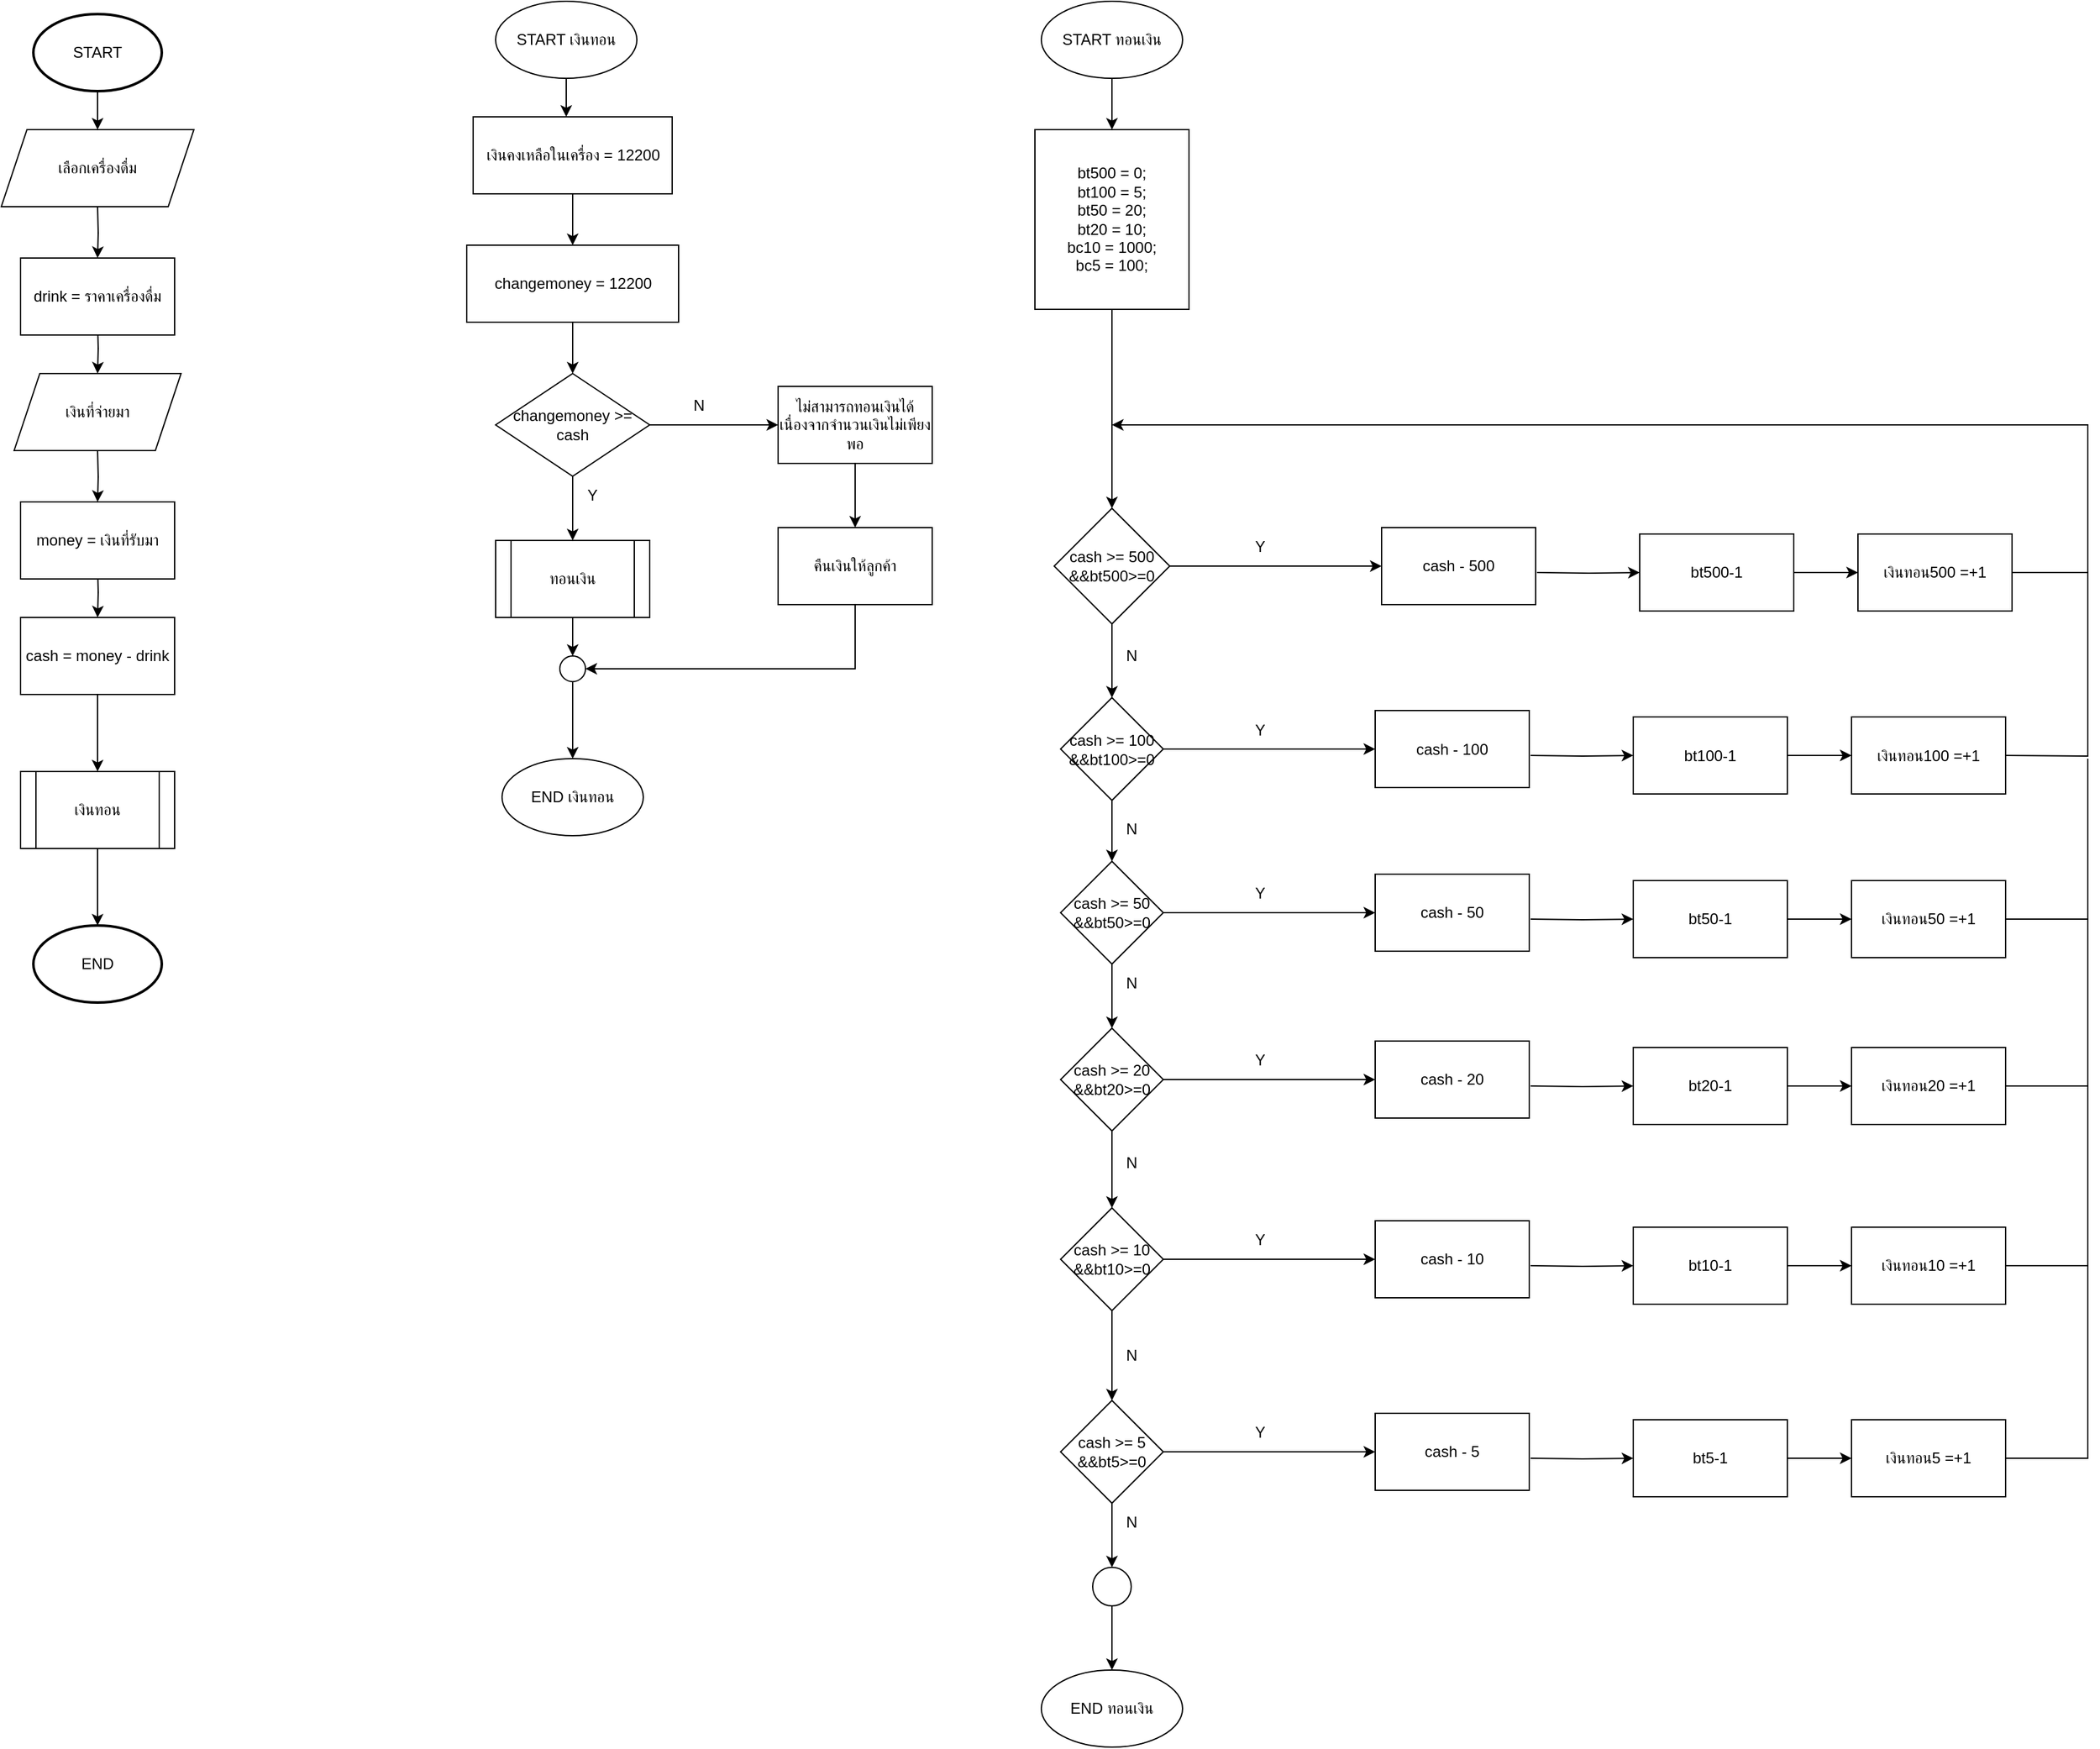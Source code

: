 <mxfile version="24.6.4" type="device">
  <diagram name="หน้า-1" id="tpBHYKowAlnKbJK_TrpN">
    <mxGraphModel dx="1120" dy="460" grid="1" gridSize="10" guides="1" tooltips="1" connect="1" arrows="1" fold="1" page="1" pageScale="1" pageWidth="4681" pageHeight="3300" math="0" shadow="0">
      <root>
        <mxCell id="0" />
        <mxCell id="1" parent="0" />
        <mxCell id="T2K4s7rNMHpPE5U1EB0A-11" style="edgeStyle=orthogonalEdgeStyle;rounded=0;orthogonalLoop=1;jettySize=auto;html=1;exitX=0.5;exitY=1;exitDx=0;exitDy=0;entryX=0.5;entryY=0;entryDx=0;entryDy=0;" edge="1" parent="1">
          <mxGeometry relative="1" as="geometry">
            <mxPoint x="480" y="170" as="sourcePoint" />
            <mxPoint x="480" y="210" as="targetPoint" />
          </mxGeometry>
        </mxCell>
        <mxCell id="T2K4s7rNMHpPE5U1EB0A-10" style="edgeStyle=orthogonalEdgeStyle;rounded=0;orthogonalLoop=1;jettySize=auto;html=1;exitX=0.5;exitY=1;exitDx=0;exitDy=0;exitPerimeter=0;entryX=0.5;entryY=0;entryDx=0;entryDy=0;" edge="1" parent="1" source="T2K4s7rNMHpPE5U1EB0A-7">
          <mxGeometry relative="1" as="geometry">
            <mxPoint x="480" y="110" as="targetPoint" />
          </mxGeometry>
        </mxCell>
        <mxCell id="T2K4s7rNMHpPE5U1EB0A-7" value="START" style="strokeWidth=2;html=1;shape=mxgraph.flowchart.start_1;whiteSpace=wrap;" vertex="1" parent="1">
          <mxGeometry x="430" y="20" width="100" height="60" as="geometry" />
        </mxCell>
        <mxCell id="T2K4s7rNMHpPE5U1EB0A-16" style="edgeStyle=orthogonalEdgeStyle;rounded=0;orthogonalLoop=1;jettySize=auto;html=1;exitX=0.5;exitY=1;exitDx=0;exitDy=0;entryX=0.5;entryY=0;entryDx=0;entryDy=0;" edge="1" parent="1">
          <mxGeometry relative="1" as="geometry">
            <mxPoint x="480" y="260" as="sourcePoint" />
            <mxPoint x="480" y="300" as="targetPoint" />
          </mxGeometry>
        </mxCell>
        <mxCell id="T2K4s7rNMHpPE5U1EB0A-19" style="edgeStyle=orthogonalEdgeStyle;rounded=0;orthogonalLoop=1;jettySize=auto;html=1;exitX=0.5;exitY=1;exitDx=0;exitDy=0;entryX=0.5;entryY=0;entryDx=0;entryDy=0;" edge="1" parent="1">
          <mxGeometry relative="1" as="geometry">
            <mxPoint x="480" y="360" as="sourcePoint" />
            <mxPoint x="480" y="400" as="targetPoint" />
          </mxGeometry>
        </mxCell>
        <mxCell id="T2K4s7rNMHpPE5U1EB0A-22" style="edgeStyle=orthogonalEdgeStyle;rounded=0;orthogonalLoop=1;jettySize=auto;html=1;exitX=0.5;exitY=1;exitDx=0;exitDy=0;entryX=0.5;entryY=0;entryDx=0;entryDy=0;" edge="1" parent="1">
          <mxGeometry relative="1" as="geometry">
            <mxPoint x="480" y="450" as="sourcePoint" />
            <mxPoint x="480" y="490" as="targetPoint" />
          </mxGeometry>
        </mxCell>
        <mxCell id="T2K4s7rNMHpPE5U1EB0A-26" style="edgeStyle=orthogonalEdgeStyle;rounded=0;orthogonalLoop=1;jettySize=auto;html=1;exitX=0.5;exitY=1;exitDx=0;exitDy=0;entryX=0.5;entryY=0;entryDx=0;entryDy=0;" edge="1" parent="1" source="T2K4s7rNMHpPE5U1EB0A-20">
          <mxGeometry relative="1" as="geometry">
            <mxPoint x="845" y="100" as="targetPoint" />
          </mxGeometry>
        </mxCell>
        <mxCell id="T2K4s7rNMHpPE5U1EB0A-20" value="START เงินทอน" style="ellipse;whiteSpace=wrap;html=1;" vertex="1" parent="1">
          <mxGeometry x="790" y="10" width="110" height="60" as="geometry" />
        </mxCell>
        <mxCell id="T2K4s7rNMHpPE5U1EB0A-29" style="edgeStyle=orthogonalEdgeStyle;rounded=0;orthogonalLoop=1;jettySize=auto;html=1;exitX=0.5;exitY=1;exitDx=0;exitDy=0;entryX=0.5;entryY=0;entryDx=0;entryDy=0;" edge="1" parent="1" source="T2K4s7rNMHpPE5U1EB0A-27" target="T2K4s7rNMHpPE5U1EB0A-28">
          <mxGeometry relative="1" as="geometry" />
        </mxCell>
        <mxCell id="T2K4s7rNMHpPE5U1EB0A-27" value="เงินคงเหลือในเครื่อง = 12200" style="rounded=0;whiteSpace=wrap;html=1;" vertex="1" parent="1">
          <mxGeometry x="772.5" y="100" width="155" height="60" as="geometry" />
        </mxCell>
        <mxCell id="T2K4s7rNMHpPE5U1EB0A-31" style="edgeStyle=orthogonalEdgeStyle;rounded=0;orthogonalLoop=1;jettySize=auto;html=1;exitX=0.5;exitY=1;exitDx=0;exitDy=0;entryX=0.5;entryY=0;entryDx=0;entryDy=0;" edge="1" parent="1" source="T2K4s7rNMHpPE5U1EB0A-28" target="T2K4s7rNMHpPE5U1EB0A-30">
          <mxGeometry relative="1" as="geometry" />
        </mxCell>
        <mxCell id="T2K4s7rNMHpPE5U1EB0A-28" value="&lt;div&gt;changemoney = 12200&lt;/div&gt;" style="rounded=0;whiteSpace=wrap;html=1;" vertex="1" parent="1">
          <mxGeometry x="767.5" y="200" width="165" height="60" as="geometry" />
        </mxCell>
        <mxCell id="T2K4s7rNMHpPE5U1EB0A-30" value="changemoney &amp;gt;= cash" style="rhombus;whiteSpace=wrap;html=1;" vertex="1" parent="1">
          <mxGeometry x="790" y="300" width="120" height="80" as="geometry" />
        </mxCell>
        <mxCell id="T2K4s7rNMHpPE5U1EB0A-32" value="ไม่สามารถทอนเงินได้&lt;div&gt;เนื่องจากจำนวนเงินไม่เพียงพอ&lt;/div&gt;" style="rounded=0;whiteSpace=wrap;html=1;" vertex="1" parent="1">
          <mxGeometry x="1010" y="310" width="120" height="60" as="geometry" />
        </mxCell>
        <mxCell id="T2K4s7rNMHpPE5U1EB0A-33" value="" style="endArrow=classic;html=1;rounded=0;entryX=0;entryY=0.5;entryDx=0;entryDy=0;exitX=1;exitY=0.5;exitDx=0;exitDy=0;" edge="1" parent="1" source="T2K4s7rNMHpPE5U1EB0A-30" target="T2K4s7rNMHpPE5U1EB0A-32">
          <mxGeometry width="50" height="50" relative="1" as="geometry">
            <mxPoint x="880" y="370" as="sourcePoint" />
            <mxPoint x="930" y="320" as="targetPoint" />
          </mxGeometry>
        </mxCell>
        <mxCell id="T2K4s7rNMHpPE5U1EB0A-34" value="drink = ราคาเครื่องดื่ม" style="rounded=0;whiteSpace=wrap;html=1;" vertex="1" parent="1">
          <mxGeometry x="420" y="210" width="120" height="60" as="geometry" />
        </mxCell>
        <mxCell id="T2K4s7rNMHpPE5U1EB0A-35" value="เลือกเครื่องดื่ม" style="shape=parallelogram;perimeter=parallelogramPerimeter;whiteSpace=wrap;html=1;fixedSize=1;" vertex="1" parent="1">
          <mxGeometry x="405" y="110" width="150" height="60" as="geometry" />
        </mxCell>
        <mxCell id="T2K4s7rNMHpPE5U1EB0A-36" value="money = เงินที่รับมา" style="rounded=0;whiteSpace=wrap;html=1;" vertex="1" parent="1">
          <mxGeometry x="420" y="400" width="120" height="60" as="geometry" />
        </mxCell>
        <mxCell id="T2K4s7rNMHpPE5U1EB0A-37" value="เงินที่จ่ายมา" style="shape=parallelogram;perimeter=parallelogramPerimeter;whiteSpace=wrap;html=1;fixedSize=1;" vertex="1" parent="1">
          <mxGeometry x="415" y="300" width="130" height="60" as="geometry" />
        </mxCell>
        <mxCell id="T2K4s7rNMHpPE5U1EB0A-38" value="คืนเงินให้ลูกค้า" style="rounded=0;whiteSpace=wrap;html=1;" vertex="1" parent="1">
          <mxGeometry x="1010" y="420" width="120" height="60" as="geometry" />
        </mxCell>
        <mxCell id="T2K4s7rNMHpPE5U1EB0A-39" value="" style="endArrow=classic;html=1;rounded=0;entryX=0.5;entryY=0;entryDx=0;entryDy=0;exitX=0.5;exitY=1;exitDx=0;exitDy=0;" edge="1" parent="1" source="T2K4s7rNMHpPE5U1EB0A-32" target="T2K4s7rNMHpPE5U1EB0A-38">
          <mxGeometry width="50" height="50" relative="1" as="geometry">
            <mxPoint x="900" y="370" as="sourcePoint" />
            <mxPoint x="950" y="320" as="targetPoint" />
          </mxGeometry>
        </mxCell>
        <mxCell id="T2K4s7rNMHpPE5U1EB0A-43" value="ทอนเงิน" style="shape=process;whiteSpace=wrap;html=1;backgroundOutline=1;" vertex="1" parent="1">
          <mxGeometry x="790" y="430" width="120" height="60" as="geometry" />
        </mxCell>
        <mxCell id="T2K4s7rNMHpPE5U1EB0A-44" value="" style="endArrow=classic;html=1;rounded=0;exitX=0.5;exitY=1;exitDx=0;exitDy=0;entryX=0.5;entryY=0;entryDx=0;entryDy=0;" edge="1" parent="1" source="T2K4s7rNMHpPE5U1EB0A-30" target="T2K4s7rNMHpPE5U1EB0A-43">
          <mxGeometry width="50" height="50" relative="1" as="geometry">
            <mxPoint x="860" y="420" as="sourcePoint" />
            <mxPoint x="910" y="370" as="targetPoint" />
          </mxGeometry>
        </mxCell>
        <mxCell id="T2K4s7rNMHpPE5U1EB0A-45" value="" style="verticalLabelPosition=bottom;verticalAlign=top;html=1;shape=mxgraph.flowchart.on-page_reference;" vertex="1" parent="1">
          <mxGeometry x="840" y="520" width="20" height="20" as="geometry" />
        </mxCell>
        <mxCell id="T2K4s7rNMHpPE5U1EB0A-46" value="" style="endArrow=classic;html=1;rounded=0;entryX=0.5;entryY=0;entryDx=0;entryDy=0;entryPerimeter=0;exitX=0.5;exitY=1;exitDx=0;exitDy=0;" edge="1" parent="1" source="T2K4s7rNMHpPE5U1EB0A-43" target="T2K4s7rNMHpPE5U1EB0A-45">
          <mxGeometry width="50" height="50" relative="1" as="geometry">
            <mxPoint x="710" y="500" as="sourcePoint" />
            <mxPoint x="760" y="450" as="targetPoint" />
          </mxGeometry>
        </mxCell>
        <mxCell id="T2K4s7rNMHpPE5U1EB0A-47" value="" style="endArrow=classic;html=1;rounded=0;exitX=0.5;exitY=1;exitDx=0;exitDy=0;entryX=1;entryY=0.5;entryDx=0;entryDy=0;entryPerimeter=0;" edge="1" parent="1" source="T2K4s7rNMHpPE5U1EB0A-38" target="T2K4s7rNMHpPE5U1EB0A-45">
          <mxGeometry width="50" height="50" relative="1" as="geometry">
            <mxPoint x="710" y="500" as="sourcePoint" />
            <mxPoint x="760" y="450" as="targetPoint" />
            <Array as="points">
              <mxPoint x="1070" y="530" />
            </Array>
          </mxGeometry>
        </mxCell>
        <mxCell id="T2K4s7rNMHpPE5U1EB0A-48" value="" style="endArrow=classic;html=1;rounded=0;exitX=0.5;exitY=1;exitDx=0;exitDy=0;exitPerimeter=0;" edge="1" parent="1" source="T2K4s7rNMHpPE5U1EB0A-45">
          <mxGeometry width="50" height="50" relative="1" as="geometry">
            <mxPoint x="710" y="500" as="sourcePoint" />
            <mxPoint x="850" y="600" as="targetPoint" />
          </mxGeometry>
        </mxCell>
        <mxCell id="T2K4s7rNMHpPE5U1EB0A-49" value="END เงินทอน" style="ellipse;whiteSpace=wrap;html=1;" vertex="1" parent="1">
          <mxGeometry x="795" y="600" width="110" height="60" as="geometry" />
        </mxCell>
        <mxCell id="T2K4s7rNMHpPE5U1EB0A-52" style="edgeStyle=orthogonalEdgeStyle;rounded=0;orthogonalLoop=1;jettySize=auto;html=1;exitX=0.5;exitY=1;exitDx=0;exitDy=0;entryX=0.5;entryY=0;entryDx=0;entryDy=0;" edge="1" parent="1" source="T2K4s7rNMHpPE5U1EB0A-50" target="T2K4s7rNMHpPE5U1EB0A-51">
          <mxGeometry relative="1" as="geometry" />
        </mxCell>
        <mxCell id="T2K4s7rNMHpPE5U1EB0A-50" value="START ทอนเงิน" style="ellipse;whiteSpace=wrap;html=1;" vertex="1" parent="1">
          <mxGeometry x="1215" y="10" width="110" height="60" as="geometry" />
        </mxCell>
        <mxCell id="T2K4s7rNMHpPE5U1EB0A-154" style="edgeStyle=orthogonalEdgeStyle;rounded=0;orthogonalLoop=1;jettySize=auto;html=1;exitX=0.5;exitY=1;exitDx=0;exitDy=0;entryX=0.5;entryY=0;entryDx=0;entryDy=0;" edge="1" parent="1" source="T2K4s7rNMHpPE5U1EB0A-51" target="T2K4s7rNMHpPE5U1EB0A-60">
          <mxGeometry relative="1" as="geometry" />
        </mxCell>
        <mxCell id="T2K4s7rNMHpPE5U1EB0A-51" value="bt500 = 0;&lt;div&gt;bt100 = 5;&lt;/div&gt;&lt;div&gt;bt50 = 20;&lt;/div&gt;&lt;div&gt;bt20 = 10;&lt;/div&gt;&lt;div&gt;bc10 = 1000;&lt;/div&gt;&lt;div&gt;bc5 = 100;&lt;/div&gt;" style="whiteSpace=wrap;html=1;" vertex="1" parent="1">
          <mxGeometry x="1210" y="110" width="120" height="140" as="geometry" />
        </mxCell>
        <mxCell id="T2K4s7rNMHpPE5U1EB0A-53" value="N" style="text;html=1;align=center;verticalAlign=middle;resizable=0;points=[];autosize=1;strokeColor=none;fillColor=none;" vertex="1" parent="1">
          <mxGeometry x="932.5" y="310" width="30" height="30" as="geometry" />
        </mxCell>
        <mxCell id="T2K4s7rNMHpPE5U1EB0A-55" value="Y" style="text;html=1;align=center;verticalAlign=middle;resizable=0;points=[];autosize=1;strokeColor=none;fillColor=none;" vertex="1" parent="1">
          <mxGeometry x="850" y="380" width="30" height="30" as="geometry" />
        </mxCell>
        <mxCell id="T2K4s7rNMHpPE5U1EB0A-58" value="cash = money - drink" style="rounded=0;whiteSpace=wrap;html=1;" vertex="1" parent="1">
          <mxGeometry x="420" y="490" width="120" height="60" as="geometry" />
        </mxCell>
        <mxCell id="T2K4s7rNMHpPE5U1EB0A-60" value="cash &amp;gt;= 500 &amp;amp;&amp;amp;bt500&amp;gt;=0" style="rhombus;whiteSpace=wrap;html=1;" vertex="1" parent="1">
          <mxGeometry x="1225" y="405" width="90" height="90" as="geometry" />
        </mxCell>
        <mxCell id="T2K4s7rNMHpPE5U1EB0A-62" value="" style="endArrow=classic;html=1;rounded=0;exitX=0.5;exitY=1;exitDx=0;exitDy=0;entryX=0.5;entryY=0;entryDx=0;entryDy=0;" edge="1" parent="1" source="T2K4s7rNMHpPE5U1EB0A-60" target="T2K4s7rNMHpPE5U1EB0A-75">
          <mxGeometry width="50" height="50" relative="1" as="geometry">
            <mxPoint x="1310" y="365" as="sourcePoint" />
            <mxPoint x="1270" y="515" as="targetPoint" />
          </mxGeometry>
        </mxCell>
        <mxCell id="T2K4s7rNMHpPE5U1EB0A-64" value="N" style="text;html=1;align=center;verticalAlign=middle;resizable=0;points=[];autosize=1;strokeColor=none;fillColor=none;" vertex="1" parent="1">
          <mxGeometry x="1270" y="505" width="30" height="30" as="geometry" />
        </mxCell>
        <mxCell id="T2K4s7rNMHpPE5U1EB0A-65" value="" style="endArrow=classic;html=1;rounded=0;exitX=1;exitY=0.5;exitDx=0;exitDy=0;entryX=0;entryY=0.5;entryDx=0;entryDy=0;" edge="1" parent="1" source="T2K4s7rNMHpPE5U1EB0A-60" target="T2K4s7rNMHpPE5U1EB0A-72">
          <mxGeometry width="50" height="50" relative="1" as="geometry">
            <mxPoint x="1730" y="505" as="sourcePoint" />
            <mxPoint x="1480" y="400" as="targetPoint" />
          </mxGeometry>
        </mxCell>
        <mxCell id="T2K4s7rNMHpPE5U1EB0A-74" style="edgeStyle=orthogonalEdgeStyle;rounded=0;orthogonalLoop=1;jettySize=auto;html=1;exitX=1;exitY=0.5;exitDx=0;exitDy=0;entryX=0;entryY=0.5;entryDx=0;entryDy=0;" edge="1" parent="1" target="T2K4s7rNMHpPE5U1EB0A-73">
          <mxGeometry relative="1" as="geometry">
            <mxPoint x="1601" y="455" as="sourcePoint" />
          </mxGeometry>
        </mxCell>
        <mxCell id="T2K4s7rNMHpPE5U1EB0A-72" value="cash - 500" style="rounded=0;whiteSpace=wrap;html=1;" vertex="1" parent="1">
          <mxGeometry x="1480" y="420" width="120" height="60" as="geometry" />
        </mxCell>
        <mxCell id="T2K4s7rNMHpPE5U1EB0A-77" style="edgeStyle=orthogonalEdgeStyle;rounded=0;orthogonalLoop=1;jettySize=auto;html=1;exitX=1;exitY=0.5;exitDx=0;exitDy=0;entryX=0;entryY=0.5;entryDx=0;entryDy=0;" edge="1" parent="1" source="T2K4s7rNMHpPE5U1EB0A-73">
          <mxGeometry relative="1" as="geometry">
            <mxPoint x="1851" y="455" as="targetPoint" />
          </mxGeometry>
        </mxCell>
        <mxCell id="T2K4s7rNMHpPE5U1EB0A-73" value="bt500-1" style="rounded=0;whiteSpace=wrap;html=1;" vertex="1" parent="1">
          <mxGeometry x="1681" y="425" width="120" height="60" as="geometry" />
        </mxCell>
        <mxCell id="T2K4s7rNMHpPE5U1EB0A-104" style="edgeStyle=orthogonalEdgeStyle;rounded=0;orthogonalLoop=1;jettySize=auto;html=1;exitX=0.5;exitY=1;exitDx=0;exitDy=0;entryX=0.5;entryY=0;entryDx=0;entryDy=0;" edge="1" parent="1" source="T2K4s7rNMHpPE5U1EB0A-75" target="T2K4s7rNMHpPE5U1EB0A-96">
          <mxGeometry relative="1" as="geometry" />
        </mxCell>
        <mxCell id="T2K4s7rNMHpPE5U1EB0A-75" value="cash &amp;gt;= 100 &amp;amp;&amp;amp;bt100&amp;gt;=0" style="rhombus;whiteSpace=wrap;html=1;" vertex="1" parent="1">
          <mxGeometry x="1230" y="552.5" width="80" height="80" as="geometry" />
        </mxCell>
        <mxCell id="T2K4s7rNMHpPE5U1EB0A-76" value="เงินทอน500 =+1" style="rounded=0;whiteSpace=wrap;html=1;" vertex="1" parent="1">
          <mxGeometry x="1851" y="425" width="120" height="60" as="geometry" />
        </mxCell>
        <mxCell id="T2K4s7rNMHpPE5U1EB0A-84" value="" style="endArrow=classic;html=1;rounded=0;exitX=1;exitY=0.5;exitDx=0;exitDy=0;" edge="1" parent="1" source="T2K4s7rNMHpPE5U1EB0A-76">
          <mxGeometry width="50" height="50" relative="1" as="geometry">
            <mxPoint x="1460" y="470" as="sourcePoint" />
            <mxPoint x="1270" y="340" as="targetPoint" />
            <Array as="points">
              <mxPoint x="2030" y="455" />
              <mxPoint x="2030" y="340" />
            </Array>
          </mxGeometry>
        </mxCell>
        <mxCell id="T2K4s7rNMHpPE5U1EB0A-85" value="" style="endArrow=classic;html=1;rounded=0;exitX=1;exitY=0.5;exitDx=0;exitDy=0;entryX=0;entryY=0.5;entryDx=0;entryDy=0;" edge="1" parent="1" target="T2K4s7rNMHpPE5U1EB0A-87">
          <mxGeometry width="50" height="50" relative="1" as="geometry">
            <mxPoint x="1310" y="592.5" as="sourcePoint" />
            <mxPoint x="1475" y="542.5" as="targetPoint" />
          </mxGeometry>
        </mxCell>
        <mxCell id="T2K4s7rNMHpPE5U1EB0A-86" style="edgeStyle=orthogonalEdgeStyle;rounded=0;orthogonalLoop=1;jettySize=auto;html=1;exitX=1;exitY=0.5;exitDx=0;exitDy=0;entryX=0;entryY=0.5;entryDx=0;entryDy=0;" edge="1" parent="1" target="T2K4s7rNMHpPE5U1EB0A-89">
          <mxGeometry relative="1" as="geometry">
            <mxPoint x="1596" y="597.5" as="sourcePoint" />
          </mxGeometry>
        </mxCell>
        <mxCell id="T2K4s7rNMHpPE5U1EB0A-87" value="cash - 100" style="rounded=0;whiteSpace=wrap;html=1;" vertex="1" parent="1">
          <mxGeometry x="1475" y="562.5" width="120" height="60" as="geometry" />
        </mxCell>
        <mxCell id="T2K4s7rNMHpPE5U1EB0A-88" style="edgeStyle=orthogonalEdgeStyle;rounded=0;orthogonalLoop=1;jettySize=auto;html=1;exitX=1;exitY=0.5;exitDx=0;exitDy=0;entryX=0;entryY=0.5;entryDx=0;entryDy=0;" edge="1" parent="1" source="T2K4s7rNMHpPE5U1EB0A-89">
          <mxGeometry relative="1" as="geometry">
            <mxPoint x="1846" y="597.5" as="targetPoint" />
          </mxGeometry>
        </mxCell>
        <mxCell id="T2K4s7rNMHpPE5U1EB0A-89" value="bt100-1" style="rounded=0;whiteSpace=wrap;html=1;" vertex="1" parent="1">
          <mxGeometry x="1676" y="567.5" width="120" height="60" as="geometry" />
        </mxCell>
        <mxCell id="T2K4s7rNMHpPE5U1EB0A-90" value="เงินทอน100 =+1" style="rounded=0;whiteSpace=wrap;html=1;" vertex="1" parent="1">
          <mxGeometry x="1846" y="567.5" width="120" height="60" as="geometry" />
        </mxCell>
        <mxCell id="T2K4s7rNMHpPE5U1EB0A-92" value="Y" style="text;html=1;align=center;verticalAlign=middle;resizable=0;points=[];autosize=1;strokeColor=none;fillColor=none;" vertex="1" parent="1">
          <mxGeometry x="1370" y="420" width="30" height="30" as="geometry" />
        </mxCell>
        <mxCell id="T2K4s7rNMHpPE5U1EB0A-93" value="Y" style="text;html=1;align=center;verticalAlign=middle;resizable=0;points=[];autosize=1;strokeColor=none;fillColor=none;" vertex="1" parent="1">
          <mxGeometry x="1370" y="562.5" width="30" height="30" as="geometry" />
        </mxCell>
        <mxCell id="T2K4s7rNMHpPE5U1EB0A-138" style="edgeStyle=orthogonalEdgeStyle;rounded=0;orthogonalLoop=1;jettySize=auto;html=1;exitX=0.5;exitY=1;exitDx=0;exitDy=0;entryX=0.5;entryY=0;entryDx=0;entryDy=0;" edge="1" parent="1" source="T2K4s7rNMHpPE5U1EB0A-96" target="T2K4s7rNMHpPE5U1EB0A-107">
          <mxGeometry relative="1" as="geometry" />
        </mxCell>
        <mxCell id="T2K4s7rNMHpPE5U1EB0A-96" value="cash &amp;gt;= 50 &amp;amp;&amp;amp;bt50&amp;gt;=0" style="rhombus;whiteSpace=wrap;html=1;" vertex="1" parent="1">
          <mxGeometry x="1230" y="680" width="80" height="80" as="geometry" />
        </mxCell>
        <mxCell id="T2K4s7rNMHpPE5U1EB0A-97" value="" style="endArrow=classic;html=1;rounded=0;exitX=1;exitY=0.5;exitDx=0;exitDy=0;entryX=0;entryY=0.5;entryDx=0;entryDy=0;" edge="1" parent="1" target="T2K4s7rNMHpPE5U1EB0A-99">
          <mxGeometry width="50" height="50" relative="1" as="geometry">
            <mxPoint x="1310" y="720" as="sourcePoint" />
            <mxPoint x="1475" y="670" as="targetPoint" />
          </mxGeometry>
        </mxCell>
        <mxCell id="T2K4s7rNMHpPE5U1EB0A-98" style="edgeStyle=orthogonalEdgeStyle;rounded=0;orthogonalLoop=1;jettySize=auto;html=1;exitX=1;exitY=0.5;exitDx=0;exitDy=0;entryX=0;entryY=0.5;entryDx=0;entryDy=0;" edge="1" parent="1" target="T2K4s7rNMHpPE5U1EB0A-101">
          <mxGeometry relative="1" as="geometry">
            <mxPoint x="1596" y="725" as="sourcePoint" />
          </mxGeometry>
        </mxCell>
        <mxCell id="T2K4s7rNMHpPE5U1EB0A-99" value="cash - 50" style="rounded=0;whiteSpace=wrap;html=1;" vertex="1" parent="1">
          <mxGeometry x="1475" y="690" width="120" height="60" as="geometry" />
        </mxCell>
        <mxCell id="T2K4s7rNMHpPE5U1EB0A-100" style="edgeStyle=orthogonalEdgeStyle;rounded=0;orthogonalLoop=1;jettySize=auto;html=1;exitX=1;exitY=0.5;exitDx=0;exitDy=0;entryX=0;entryY=0.5;entryDx=0;entryDy=0;" edge="1" parent="1" source="T2K4s7rNMHpPE5U1EB0A-101">
          <mxGeometry relative="1" as="geometry">
            <mxPoint x="1846" y="725" as="targetPoint" />
          </mxGeometry>
        </mxCell>
        <mxCell id="T2K4s7rNMHpPE5U1EB0A-101" value="bt50-1" style="rounded=0;whiteSpace=wrap;html=1;" vertex="1" parent="1">
          <mxGeometry x="1676" y="695" width="120" height="60" as="geometry" />
        </mxCell>
        <mxCell id="T2K4s7rNMHpPE5U1EB0A-102" value="เงินทอน50 =+1" style="rounded=0;whiteSpace=wrap;html=1;" vertex="1" parent="1">
          <mxGeometry x="1846" y="695" width="120" height="60" as="geometry" />
        </mxCell>
        <mxCell id="T2K4s7rNMHpPE5U1EB0A-103" value="Y" style="text;html=1;align=center;verticalAlign=middle;resizable=0;points=[];autosize=1;strokeColor=none;fillColor=none;" vertex="1" parent="1">
          <mxGeometry x="1370" y="690" width="30" height="30" as="geometry" />
        </mxCell>
        <mxCell id="T2K4s7rNMHpPE5U1EB0A-106" value="N" style="text;html=1;align=center;verticalAlign=middle;resizable=0;points=[];autosize=1;strokeColor=none;fillColor=none;" vertex="1" parent="1">
          <mxGeometry x="1270" y="640" width="30" height="30" as="geometry" />
        </mxCell>
        <mxCell id="T2K4s7rNMHpPE5U1EB0A-139" style="edgeStyle=orthogonalEdgeStyle;rounded=0;orthogonalLoop=1;jettySize=auto;html=1;exitX=0.5;exitY=1;exitDx=0;exitDy=0;entryX=0.5;entryY=0;entryDx=0;entryDy=0;" edge="1" parent="1" source="T2K4s7rNMHpPE5U1EB0A-107" target="T2K4s7rNMHpPE5U1EB0A-115">
          <mxGeometry relative="1" as="geometry" />
        </mxCell>
        <mxCell id="T2K4s7rNMHpPE5U1EB0A-107" value="cash &amp;gt;= 20 &amp;amp;&amp;amp;bt20&amp;gt;=0" style="rhombus;whiteSpace=wrap;html=1;" vertex="1" parent="1">
          <mxGeometry x="1230" y="810" width="80" height="80" as="geometry" />
        </mxCell>
        <mxCell id="T2K4s7rNMHpPE5U1EB0A-108" value="" style="endArrow=classic;html=1;rounded=0;exitX=1;exitY=0.5;exitDx=0;exitDy=0;entryX=0;entryY=0.5;entryDx=0;entryDy=0;" edge="1" parent="1" target="T2K4s7rNMHpPE5U1EB0A-110">
          <mxGeometry width="50" height="50" relative="1" as="geometry">
            <mxPoint x="1310" y="850" as="sourcePoint" />
            <mxPoint x="1475" y="800" as="targetPoint" />
          </mxGeometry>
        </mxCell>
        <mxCell id="T2K4s7rNMHpPE5U1EB0A-109" style="edgeStyle=orthogonalEdgeStyle;rounded=0;orthogonalLoop=1;jettySize=auto;html=1;exitX=1;exitY=0.5;exitDx=0;exitDy=0;entryX=0;entryY=0.5;entryDx=0;entryDy=0;" edge="1" parent="1" target="T2K4s7rNMHpPE5U1EB0A-112">
          <mxGeometry relative="1" as="geometry">
            <mxPoint x="1596" y="855" as="sourcePoint" />
          </mxGeometry>
        </mxCell>
        <mxCell id="T2K4s7rNMHpPE5U1EB0A-110" value="cash - 20" style="rounded=0;whiteSpace=wrap;html=1;" vertex="1" parent="1">
          <mxGeometry x="1475" y="820" width="120" height="60" as="geometry" />
        </mxCell>
        <mxCell id="T2K4s7rNMHpPE5U1EB0A-111" style="edgeStyle=orthogonalEdgeStyle;rounded=0;orthogonalLoop=1;jettySize=auto;html=1;exitX=1;exitY=0.5;exitDx=0;exitDy=0;entryX=0;entryY=0.5;entryDx=0;entryDy=0;" edge="1" parent="1" source="T2K4s7rNMHpPE5U1EB0A-112">
          <mxGeometry relative="1" as="geometry">
            <mxPoint x="1846" y="855" as="targetPoint" />
          </mxGeometry>
        </mxCell>
        <mxCell id="T2K4s7rNMHpPE5U1EB0A-112" value="bt20-1" style="rounded=0;whiteSpace=wrap;html=1;" vertex="1" parent="1">
          <mxGeometry x="1676" y="825" width="120" height="60" as="geometry" />
        </mxCell>
        <mxCell id="T2K4s7rNMHpPE5U1EB0A-113" value="เงินทอน20 =+1" style="rounded=0;whiteSpace=wrap;html=1;" vertex="1" parent="1">
          <mxGeometry x="1846" y="825" width="120" height="60" as="geometry" />
        </mxCell>
        <mxCell id="T2K4s7rNMHpPE5U1EB0A-114" value="Y" style="text;html=1;align=center;verticalAlign=middle;resizable=0;points=[];autosize=1;strokeColor=none;fillColor=none;" vertex="1" parent="1">
          <mxGeometry x="1370" y="820" width="30" height="30" as="geometry" />
        </mxCell>
        <mxCell id="T2K4s7rNMHpPE5U1EB0A-140" style="edgeStyle=orthogonalEdgeStyle;rounded=0;orthogonalLoop=1;jettySize=auto;html=1;exitX=0.5;exitY=1;exitDx=0;exitDy=0;entryX=0.5;entryY=0;entryDx=0;entryDy=0;" edge="1" parent="1" source="T2K4s7rNMHpPE5U1EB0A-115" target="T2K4s7rNMHpPE5U1EB0A-123">
          <mxGeometry relative="1" as="geometry" />
        </mxCell>
        <mxCell id="T2K4s7rNMHpPE5U1EB0A-115" value="cash &amp;gt;= 10 &amp;amp;&amp;amp;bt10&amp;gt;=0" style="rhombus;whiteSpace=wrap;html=1;" vertex="1" parent="1">
          <mxGeometry x="1230" y="950" width="80" height="80" as="geometry" />
        </mxCell>
        <mxCell id="T2K4s7rNMHpPE5U1EB0A-116" value="" style="endArrow=classic;html=1;rounded=0;exitX=1;exitY=0.5;exitDx=0;exitDy=0;entryX=0;entryY=0.5;entryDx=0;entryDy=0;" edge="1" parent="1" target="T2K4s7rNMHpPE5U1EB0A-118">
          <mxGeometry width="50" height="50" relative="1" as="geometry">
            <mxPoint x="1310" y="990" as="sourcePoint" />
            <mxPoint x="1475" y="940" as="targetPoint" />
          </mxGeometry>
        </mxCell>
        <mxCell id="T2K4s7rNMHpPE5U1EB0A-117" style="edgeStyle=orthogonalEdgeStyle;rounded=0;orthogonalLoop=1;jettySize=auto;html=1;exitX=1;exitY=0.5;exitDx=0;exitDy=0;entryX=0;entryY=0.5;entryDx=0;entryDy=0;" edge="1" parent="1" target="T2K4s7rNMHpPE5U1EB0A-120">
          <mxGeometry relative="1" as="geometry">
            <mxPoint x="1596" y="995" as="sourcePoint" />
          </mxGeometry>
        </mxCell>
        <mxCell id="T2K4s7rNMHpPE5U1EB0A-118" value="cash - 10" style="rounded=0;whiteSpace=wrap;html=1;" vertex="1" parent="1">
          <mxGeometry x="1475" y="960" width="120" height="60" as="geometry" />
        </mxCell>
        <mxCell id="T2K4s7rNMHpPE5U1EB0A-119" style="edgeStyle=orthogonalEdgeStyle;rounded=0;orthogonalLoop=1;jettySize=auto;html=1;exitX=1;exitY=0.5;exitDx=0;exitDy=0;entryX=0;entryY=0.5;entryDx=0;entryDy=0;" edge="1" parent="1" source="T2K4s7rNMHpPE5U1EB0A-120">
          <mxGeometry relative="1" as="geometry">
            <mxPoint x="1846" y="995" as="targetPoint" />
          </mxGeometry>
        </mxCell>
        <mxCell id="T2K4s7rNMHpPE5U1EB0A-120" value="bt10-1" style="rounded=0;whiteSpace=wrap;html=1;" vertex="1" parent="1">
          <mxGeometry x="1676" y="965" width="120" height="60" as="geometry" />
        </mxCell>
        <mxCell id="T2K4s7rNMHpPE5U1EB0A-121" value="เงินทอน10 =+1" style="rounded=0;whiteSpace=wrap;html=1;" vertex="1" parent="1">
          <mxGeometry x="1846" y="965" width="120" height="60" as="geometry" />
        </mxCell>
        <mxCell id="T2K4s7rNMHpPE5U1EB0A-122" value="Y" style="text;html=1;align=center;verticalAlign=middle;resizable=0;points=[];autosize=1;strokeColor=none;fillColor=none;" vertex="1" parent="1">
          <mxGeometry x="1370" y="960" width="30" height="30" as="geometry" />
        </mxCell>
        <mxCell id="T2K4s7rNMHpPE5U1EB0A-123" value="cash &amp;gt;= 5 &amp;amp;&amp;amp;bt5&amp;gt;=0" style="rhombus;whiteSpace=wrap;html=1;" vertex="1" parent="1">
          <mxGeometry x="1230" y="1100" width="80" height="80" as="geometry" />
        </mxCell>
        <mxCell id="T2K4s7rNMHpPE5U1EB0A-124" value="" style="endArrow=classic;html=1;rounded=0;exitX=1;exitY=0.5;exitDx=0;exitDy=0;entryX=0;entryY=0.5;entryDx=0;entryDy=0;" edge="1" parent="1" target="T2K4s7rNMHpPE5U1EB0A-126">
          <mxGeometry width="50" height="50" relative="1" as="geometry">
            <mxPoint x="1310" y="1140" as="sourcePoint" />
            <mxPoint x="1475" y="1090" as="targetPoint" />
          </mxGeometry>
        </mxCell>
        <mxCell id="T2K4s7rNMHpPE5U1EB0A-125" style="edgeStyle=orthogonalEdgeStyle;rounded=0;orthogonalLoop=1;jettySize=auto;html=1;exitX=1;exitY=0.5;exitDx=0;exitDy=0;entryX=0;entryY=0.5;entryDx=0;entryDy=0;" edge="1" parent="1" target="T2K4s7rNMHpPE5U1EB0A-128">
          <mxGeometry relative="1" as="geometry">
            <mxPoint x="1596" y="1145" as="sourcePoint" />
          </mxGeometry>
        </mxCell>
        <mxCell id="T2K4s7rNMHpPE5U1EB0A-126" value="cash - 5" style="rounded=0;whiteSpace=wrap;html=1;" vertex="1" parent="1">
          <mxGeometry x="1475" y="1110" width="120" height="60" as="geometry" />
        </mxCell>
        <mxCell id="T2K4s7rNMHpPE5U1EB0A-127" style="edgeStyle=orthogonalEdgeStyle;rounded=0;orthogonalLoop=1;jettySize=auto;html=1;exitX=1;exitY=0.5;exitDx=0;exitDy=0;entryX=0;entryY=0.5;entryDx=0;entryDy=0;" edge="1" parent="1" source="T2K4s7rNMHpPE5U1EB0A-128">
          <mxGeometry relative="1" as="geometry">
            <mxPoint x="1846" y="1145" as="targetPoint" />
          </mxGeometry>
        </mxCell>
        <mxCell id="T2K4s7rNMHpPE5U1EB0A-128" value="bt5-1" style="rounded=0;whiteSpace=wrap;html=1;" vertex="1" parent="1">
          <mxGeometry x="1676" y="1115" width="120" height="60" as="geometry" />
        </mxCell>
        <mxCell id="T2K4s7rNMHpPE5U1EB0A-129" value="เงินทอน5 =+1" style="rounded=0;whiteSpace=wrap;html=1;" vertex="1" parent="1">
          <mxGeometry x="1846" y="1115" width="120" height="60" as="geometry" />
        </mxCell>
        <mxCell id="T2K4s7rNMHpPE5U1EB0A-130" value="Y" style="text;html=1;align=center;verticalAlign=middle;resizable=0;points=[];autosize=1;strokeColor=none;fillColor=none;" vertex="1" parent="1">
          <mxGeometry x="1370" y="1110" width="30" height="30" as="geometry" />
        </mxCell>
        <mxCell id="T2K4s7rNMHpPE5U1EB0A-133" value="" style="endArrow=none;html=1;rounded=0;exitX=1;exitY=0.5;exitDx=0;exitDy=0;" edge="1" parent="1" source="T2K4s7rNMHpPE5U1EB0A-90">
          <mxGeometry width="50" height="50" relative="1" as="geometry">
            <mxPoint x="1550" y="670" as="sourcePoint" />
            <mxPoint x="2030" y="450" as="targetPoint" />
            <Array as="points">
              <mxPoint x="2030" y="598" />
            </Array>
          </mxGeometry>
        </mxCell>
        <mxCell id="T2K4s7rNMHpPE5U1EB0A-134" value="" style="endArrow=none;html=1;rounded=0;exitX=1;exitY=0.5;exitDx=0;exitDy=0;" edge="1" parent="1" source="T2K4s7rNMHpPE5U1EB0A-102">
          <mxGeometry width="50" height="50" relative="1" as="geometry">
            <mxPoint x="1700" y="640" as="sourcePoint" />
            <mxPoint x="2030" y="600" as="targetPoint" />
            <Array as="points">
              <mxPoint x="2030" y="725" />
            </Array>
          </mxGeometry>
        </mxCell>
        <mxCell id="T2K4s7rNMHpPE5U1EB0A-135" value="" style="endArrow=none;html=1;rounded=0;exitX=1;exitY=0.5;exitDx=0;exitDy=0;" edge="1" parent="1" source="T2K4s7rNMHpPE5U1EB0A-113">
          <mxGeometry width="50" height="50" relative="1" as="geometry">
            <mxPoint x="1700" y="990" as="sourcePoint" />
            <mxPoint x="2030" y="720" as="targetPoint" />
            <Array as="points">
              <mxPoint x="2030" y="855" />
            </Array>
          </mxGeometry>
        </mxCell>
        <mxCell id="T2K4s7rNMHpPE5U1EB0A-136" value="" style="endArrow=none;html=1;rounded=0;exitX=1;exitY=0.5;exitDx=0;exitDy=0;" edge="1" parent="1" source="T2K4s7rNMHpPE5U1EB0A-121">
          <mxGeometry width="50" height="50" relative="1" as="geometry">
            <mxPoint x="1700" y="990" as="sourcePoint" />
            <mxPoint x="2030" y="850" as="targetPoint" />
            <Array as="points">
              <mxPoint x="2030" y="995" />
            </Array>
          </mxGeometry>
        </mxCell>
        <mxCell id="T2K4s7rNMHpPE5U1EB0A-137" value="" style="endArrow=none;html=1;rounded=0;exitX=1;exitY=0.5;exitDx=0;exitDy=0;" edge="1" parent="1" source="T2K4s7rNMHpPE5U1EB0A-129">
          <mxGeometry width="50" height="50" relative="1" as="geometry">
            <mxPoint x="1700" y="990" as="sourcePoint" />
            <mxPoint x="2030" y="990" as="targetPoint" />
            <Array as="points">
              <mxPoint x="2030" y="1145" />
            </Array>
          </mxGeometry>
        </mxCell>
        <mxCell id="T2K4s7rNMHpPE5U1EB0A-141" value="N" style="text;html=1;align=center;verticalAlign=middle;resizable=0;points=[];autosize=1;strokeColor=none;fillColor=none;" vertex="1" parent="1">
          <mxGeometry x="1270" y="760" width="30" height="30" as="geometry" />
        </mxCell>
        <mxCell id="T2K4s7rNMHpPE5U1EB0A-142" value="N" style="text;html=1;align=center;verticalAlign=middle;resizable=0;points=[];autosize=1;strokeColor=none;fillColor=none;" vertex="1" parent="1">
          <mxGeometry x="1270" y="900" width="30" height="30" as="geometry" />
        </mxCell>
        <mxCell id="T2K4s7rNMHpPE5U1EB0A-143" value="N" style="text;html=1;align=center;verticalAlign=middle;resizable=0;points=[];autosize=1;strokeColor=none;fillColor=none;" vertex="1" parent="1">
          <mxGeometry x="1270" y="1050" width="30" height="30" as="geometry" />
        </mxCell>
        <mxCell id="T2K4s7rNMHpPE5U1EB0A-144" value="" style="endArrow=classic;html=1;rounded=0;exitX=0.5;exitY=1;exitDx=0;exitDy=0;" edge="1" parent="1" source="T2K4s7rNMHpPE5U1EB0A-123">
          <mxGeometry width="50" height="50" relative="1" as="geometry">
            <mxPoint x="1510" y="990" as="sourcePoint" />
            <mxPoint x="1270" y="1230" as="targetPoint" />
          </mxGeometry>
        </mxCell>
        <mxCell id="T2K4s7rNMHpPE5U1EB0A-145" value="END ทอนเงิน" style="ellipse;whiteSpace=wrap;html=1;" vertex="1" parent="1">
          <mxGeometry x="1215" y="1310" width="110" height="60" as="geometry" />
        </mxCell>
        <mxCell id="T2K4s7rNMHpPE5U1EB0A-146" value="เงินทอน" style="shape=process;whiteSpace=wrap;html=1;backgroundOutline=1;" vertex="1" parent="1">
          <mxGeometry x="420" y="610" width="120" height="60" as="geometry" />
        </mxCell>
        <mxCell id="T2K4s7rNMHpPE5U1EB0A-147" value="" style="endArrow=classic;html=1;rounded=0;exitX=0.5;exitY=1;exitDx=0;exitDy=0;" edge="1" parent="1" source="T2K4s7rNMHpPE5U1EB0A-58" target="T2K4s7rNMHpPE5U1EB0A-146">
          <mxGeometry width="50" height="50" relative="1" as="geometry">
            <mxPoint x="800" y="480" as="sourcePoint" />
            <mxPoint x="850" y="430" as="targetPoint" />
          </mxGeometry>
        </mxCell>
        <mxCell id="T2K4s7rNMHpPE5U1EB0A-148" value="END" style="strokeWidth=2;html=1;shape=mxgraph.flowchart.start_1;whiteSpace=wrap;" vertex="1" parent="1">
          <mxGeometry x="430" y="730" width="100" height="60" as="geometry" />
        </mxCell>
        <mxCell id="T2K4s7rNMHpPE5U1EB0A-149" value="" style="endArrow=classic;html=1;rounded=0;exitX=0.5;exitY=1;exitDx=0;exitDy=0;entryX=0.5;entryY=0;entryDx=0;entryDy=0;entryPerimeter=0;" edge="1" parent="1" source="T2K4s7rNMHpPE5U1EB0A-146" target="T2K4s7rNMHpPE5U1EB0A-148">
          <mxGeometry width="50" height="50" relative="1" as="geometry">
            <mxPoint x="800" y="780" as="sourcePoint" />
            <mxPoint x="850" y="730" as="targetPoint" />
          </mxGeometry>
        </mxCell>
        <mxCell id="T2K4s7rNMHpPE5U1EB0A-150" value="N" style="text;html=1;align=center;verticalAlign=middle;resizable=0;points=[];autosize=1;strokeColor=none;fillColor=none;" vertex="1" parent="1">
          <mxGeometry x="1270" y="1180" width="30" height="30" as="geometry" />
        </mxCell>
        <mxCell id="T2K4s7rNMHpPE5U1EB0A-151" value="" style="ellipse;whiteSpace=wrap;html=1;aspect=fixed;" vertex="1" parent="1">
          <mxGeometry x="1255" y="1230" width="30" height="30" as="geometry" />
        </mxCell>
        <mxCell id="T2K4s7rNMHpPE5U1EB0A-153" value="" style="endArrow=classic;html=1;rounded=0;exitX=0.5;exitY=1;exitDx=0;exitDy=0;entryX=0.5;entryY=0;entryDx=0;entryDy=0;" edge="1" parent="1" source="T2K4s7rNMHpPE5U1EB0A-151" target="T2K4s7rNMHpPE5U1EB0A-145">
          <mxGeometry width="50" height="50" relative="1" as="geometry">
            <mxPoint x="1650" y="1140" as="sourcePoint" />
            <mxPoint x="1700" y="1090" as="targetPoint" />
          </mxGeometry>
        </mxCell>
      </root>
    </mxGraphModel>
  </diagram>
</mxfile>
